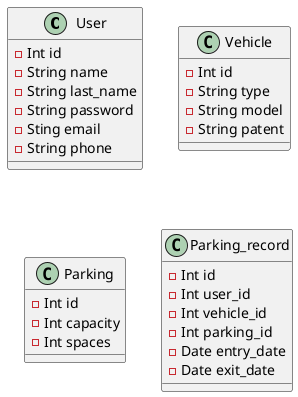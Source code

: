 @startuml

class User {
    -Int id
    -String name
    -String last_name
    -String password
    -Sting email
    -String phone
}

Class Vehicle {
    -Int id
    -String type
    -String model
    -String patent
}

Class Parking {
    -Int id
    -Int capacity
    -Int spaces
}

Class Parking_record {
    -Int id
    -Int user_id
    -Int vehicle_id
    -Int parking_id
    -Date entry_date
    -Date exit_date
}


